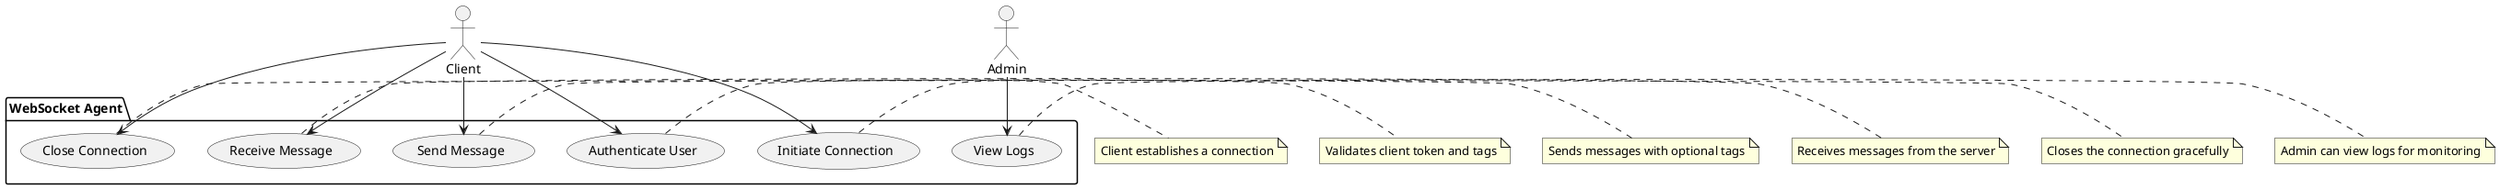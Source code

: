 @startuml
actor Client
actor Admin

package "WebSocket Agent" {
    usecase "Initiate Connection" as UC1
    usecase "Authenticate User" as UC2
    usecase "Send Message" as UC3
    usecase "Receive Message" as UC4
    usecase "Close Connection" as UC5
    usecase "View Logs" as UC6
}

Client --> UC1
Client --> UC2
Client --> UC3
Client --> UC4
Client --> UC5

Admin --> UC6

note right of UC1
  Client establishes a connection
end note

note right of UC2
  Validates client token and tags
end note

note right of UC3
  Sends messages with optional tags
end note

note right of UC4
  Receives messages from the server
end note

note right of UC5
  Closes the connection gracefully
end note

note right of UC6
  Admin can view logs for monitoring
end note

@enduml
